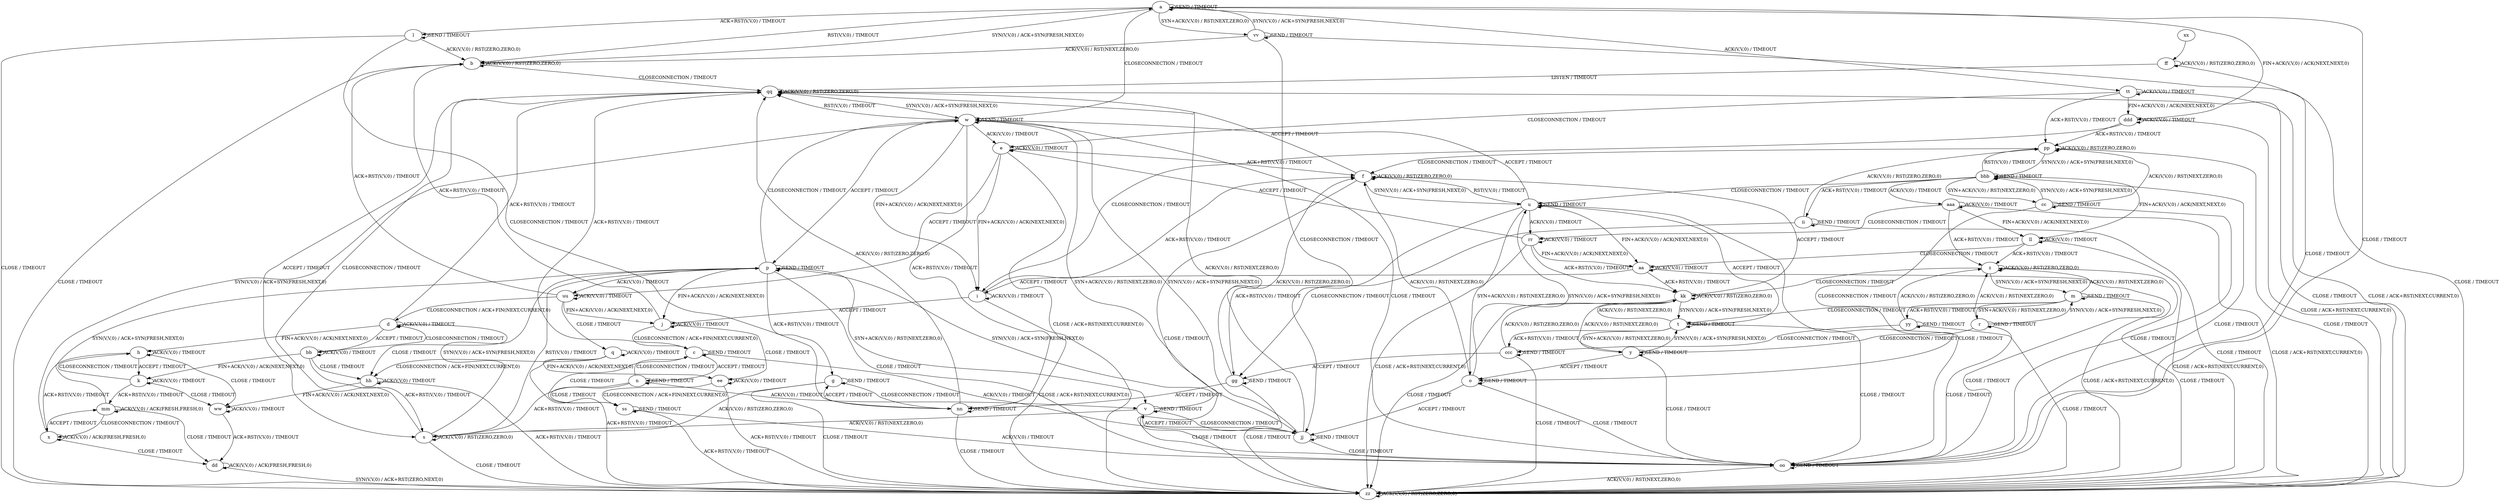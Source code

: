 digraph "" {
	graph ["Incoming time"=11.134807348251343,
		"Outgoing time"=15.783854246139526,
		Output="{'States': 56, 'Transitions': 716, 'Filename': '../results/tcp/TCP_FreeBSD_Server-TCP_FreeBSD_Server-yices-4.dot'}",
		Reference="{'States': 56, 'Transitions': 716, 'Filename': '../subjects/tcp/TCP_FreeBSD_Server.dot'}",
		Solver=yices,
		Updated="{'States': 56, 'Transitions': 716, 'Filename': '../subjects/tcp/TCP_FreeBSD_Server.dot'}",
		"f-measure"=1.0,
		precision=1.0,
		recall=1.0
	];
	a -> a [key=0,
	label="SEND / TIMEOUT"];
a -> b [key=0,
label="RST(V,V,0) / TIMEOUT"];
a -> l [key=0,
label="ACK+RST(V,V,0) / TIMEOUT"];
a -> w [key=0,
label="CLOSECONNECTION / TIMEOUT"];
a -> oo [key=0,
label="CLOSE / TIMEOUT"];
a -> tt [key=0,
label="ACK(V,V,0) / TIMEOUT"];
a -> vv [key=0,
label="SYN+ACK(V,V,0) / RST(NEXT,ZERO,0)"];
a -> ddd [key=0,
label="FIN+ACK(V,V,0) / ACK(NEXT,NEXT,0)"];
b -> a [key=0,
label="SYN(V,V,0) / ACK+SYN(FRESH,NEXT,0)"];
b -> b [key=0,
label="ACK(V,V,0) / RST(ZERO,ZERO,0)"];
b -> qq [key=0,
label="CLOSECONNECTION / TIMEOUT"];
b -> zz [key=0,
label="CLOSE / TIMEOUT"];
c -> c [key=0,
label="SEND / TIMEOUT"];
c -> n [key=0,
label="ACCEPT / TIMEOUT"];
c -> jj [key=0,
label="ACK(V,V,0) / TIMEOUT"];
c -> qq [key=0,
label="ACK+RST(V,V,0) / TIMEOUT"];
c -> ss [key=0,
label="CLOSE / TIMEOUT"];
d -> d [key=0,
label="ACK(V,V,0) / TIMEOUT"];
d -> h [key=0,
label="FIN+ACK(V,V,0) / ACK(NEXT,NEXT,0)"];
d -> bb [key=0,
label="ACCEPT / TIMEOUT"];
d -> hh [key=0,
label="CLOSE / TIMEOUT"];
d -> qq [key=0,
label="ACK+RST(V,V,0) / TIMEOUT"];
e -> e [key=0,
label="ACK(V,V,0) / TIMEOUT"];
e -> f [key=0,
label="ACK+RST(V,V,0) / TIMEOUT"];
e -> i [key=0,
label="FIN+ACK(V,V,0) / ACK(NEXT,NEXT,0)"];
e -> uu [key=0,
label="ACCEPT / TIMEOUT"];
e -> zz [key=0,
label="CLOSE / ACK+RST(NEXT,CURRENT,0)"];
f -> f [key=0,
label="ACK(V,V,0) / RST(ZERO,ZERO,0)"];
f -> u [key=0,
label="SYN(V,V,0) / ACK+SYN(FRESH,NEXT,0)"];
f -> qq [key=0,
label="ACCEPT / TIMEOUT"];
f -> zz [key=0,
label="CLOSE / TIMEOUT"];
g -> g [key=0,
label="SEND / TIMEOUT"];
g -> s [key=0,
label="ACK(V,V,0) / RST(ZERO,ZERO,0)"];
g -> nn [key=0,
label="CLOSECONNECTION / TIMEOUT"];
g -> zz [key=0,
label="CLOSE / TIMEOUT"];
h -> h [key=0,
label="ACK(V,V,0) / TIMEOUT"];
h -> k [key=0,
label="ACCEPT / TIMEOUT"];
h -> x [key=0,
label="ACK+RST(V,V,0) / TIMEOUT"];
h -> ww [key=0,
label="CLOSE / TIMEOUT"];
i -> f [key=0,
label="ACK+RST(V,V,0) / TIMEOUT"];
i -> i [key=0,
label="ACK(V,V,0) / TIMEOUT"];
i -> j [key=0,
label="ACCEPT / TIMEOUT"];
i -> zz [key=0,
label="CLOSE / ACK+RST(NEXT,CURRENT,0)"];
j -> b [key=0,
label="ACK+RST(V,V,0) / TIMEOUT"];
j -> c [key=0,
label="CLOSECONNECTION / ACK+FIN(NEXT,CURRENT,0)"];
j -> j [key=0,
label="ACK(V,V,0) / TIMEOUT"];
j -> ee [key=0,
label="CLOSE / TIMEOUT"];
k -> h [key=0,
label="CLOSECONNECTION / TIMEOUT"];
k -> k [key=0,
label="ACK(V,V,0) / TIMEOUT"];
k -> mm [key=0,
label="ACK+RST(V,V,0) / TIMEOUT"];
k -> ww [key=0,
label="CLOSE / TIMEOUT"];
l -> b [key=0,
label="ACK(V,V,0) / RST(ZERO,ZERO,0)"];
l -> l [key=0,
label="SEND / TIMEOUT"];
l -> nn [key=0,
label="CLOSECONNECTION / TIMEOUT"];
l -> zz [key=0,
label="CLOSE / TIMEOUT"];
m -> m [key=0,
label="SEND / TIMEOUT"];
m -> r [key=0,
label="SYN+ACK(V,V,0) / RST(NEXT,ZERO,0)"];
m -> t [key=0,
label="CLOSECONNECTION / TIMEOUT"];
m -> z [key=0,
label="ACK(V,V,0) / RST(NEXT,ZERO,0)"];
m -> oo [key=0,
label="CLOSE / TIMEOUT"];
m -> yy [key=0,
label="ACK+RST(V,V,0) / TIMEOUT"];
n -> c [key=0,
label="CLOSECONNECTION / TIMEOUT"];
n -> n [key=0,
label="SEND / TIMEOUT"];
n -> s [key=0,
label="ACK+RST(V,V,0) / TIMEOUT"];
n -> v [key=0,
label="ACK(V,V,0) / TIMEOUT"];
n -> ss [key=0,
label="CLOSE / TIMEOUT"];
o -> f [key=0,
label="ACK(V,V,0) / RST(NEXT,ZERO,0)"];
o -> o [key=0,
label="SEND / TIMEOUT"];
o -> u [key=0,
label="SYN(V,V,0) / ACK+SYN(FRESH,NEXT,0)"];
o -> jj [key=0,
label="ACCEPT / TIMEOUT"];
o -> oo [key=0,
label="CLOSE / TIMEOUT"];
p -> g [key=0,
label="ACK+RST(V,V,0) / TIMEOUT"];
p -> j [key=0,
label="FIN+ACK(V,V,0) / ACK(NEXT,NEXT,0)"];
p -> p [key=0,
label="SEND / TIMEOUT"];
p -> s [key=0,
label="RST(V,V,0) / TIMEOUT"];
p -> v [key=0,
label="SYN+ACK(V,V,0) / RST(NEXT,ZERO,0)"];
p -> w [key=0,
label="CLOSECONNECTION / TIMEOUT"];
p -> oo [key=0,
label="CLOSE / TIMEOUT"];
p -> uu [key=0,
label="ACK(V,V,0) / TIMEOUT"];
q -> q [key=0,
label="ACK(V,V,0) / TIMEOUT"];
q -> ee [key=0,
label="FIN+ACK(V,V,0) / ACK(NEXT,NEXT,0)"];
q -> hh [key=0,
label="CLOSECONNECTION / ACK+FIN(NEXT,CURRENT,0)"];
q -> zz [key=0,
label="ACK+RST(V,V,0) / TIMEOUT"];
r -> m [key=0,
label="SYN(V,V,0) / ACK+SYN(FRESH,NEXT,0)"];
r -> r [key=0,
label="SEND / TIMEOUT"];
r -> y [key=0,
label="CLOSECONNECTION / TIMEOUT"];
r -> z [key=0,
label="ACK(V,V,0) / RST(NEXT,ZERO,0)"];
r -> oo [key=0,
label="CLOSE / TIMEOUT"];
s -> p [key=0,
label="SYN(V,V,0) / ACK+SYN(FRESH,NEXT,0)"];
s -> s [key=0,
label="ACK(V,V,0) / RST(ZERO,ZERO,0)"];
s -> qq [key=0,
label="CLOSECONNECTION / TIMEOUT"];
s -> zz [key=0,
label="CLOSE / TIMEOUT"];
t -> t [key=0,
label="SEND / TIMEOUT"];
t -> u [key=0,
label="ACCEPT / TIMEOUT"];
t -> y [key=0,
label="SYN+ACK(V,V,0) / RST(NEXT,ZERO,0)"];
t -> kk [key=0,
label="ACK(V,V,0) / RST(NEXT,ZERO,0)"];
t -> oo [key=0,
label="CLOSE / TIMEOUT"];
t -> ccc [key=0,
label="ACK+RST(V,V,0) / TIMEOUT"];
u -> f [key=0,
label="RST(V,V,0) / TIMEOUT"];
u -> o [key=0,
label="SYN+ACK(V,V,0) / RST(NEXT,ZERO,0)"];
u -> u [key=0,
label="SEND / TIMEOUT"];
u -> w [key=0,
label="ACCEPT / TIMEOUT"];
u -> aa [key=0,
label="FIN+ACK(V,V,0) / ACK(NEXT,NEXT,0)"];
u -> gg [key=0,
label="ACK+RST(V,V,0) / TIMEOUT"];
u -> oo [key=0,
label="CLOSE / TIMEOUT"];
u -> rr [key=0,
label="ACK(V,V,0) / TIMEOUT"];
v -> p [key=0,
label="SYN(V,V,0) / ACK+SYN(FRESH,NEXT,0)"];
v -> s [key=0,
label="ACK(V,V,0) / RST(NEXT,ZERO,0)"];
v -> v [key=0,
label="SEND / TIMEOUT"];
v -> jj [key=0,
label="CLOSECONNECTION / TIMEOUT"];
v -> oo [key=0,
label="CLOSE / TIMEOUT"];
w -> e [key=0,
label="ACK(V,V,0) / TIMEOUT"];
w -> i [key=0,
label="FIN+ACK(V,V,0) / ACK(NEXT,NEXT,0)"];
w -> p [key=0,
label="ACCEPT / TIMEOUT"];
w -> w [key=0,
label="SEND / TIMEOUT"];
w -> jj [key=0,
label="SYN+ACK(V,V,0) / RST(NEXT,ZERO,0)"];
w -> nn [key=0,
label="ACK+RST(V,V,0) / TIMEOUT"];
w -> oo [key=0,
label="CLOSE / TIMEOUT"];
w -> qq [key=0,
label="RST(V,V,0) / TIMEOUT"];
x -> w [key=0,
label="SYN(V,V,0) / ACK+SYN(FRESH,NEXT,0)"];
x -> x [key=0,
label="ACK(V,V,0) / ACK(FRESH,FRESH,0)"];
x -> dd [key=0,
label="CLOSE / TIMEOUT"];
x -> mm [key=0,
label="ACCEPT / TIMEOUT"];
y -> o [key=0,
label="ACCEPT / TIMEOUT"];
y -> t [key=0,
label="SYN(V,V,0) / ACK+SYN(FRESH,NEXT,0)"];
y -> y [key=0,
label="SEND / TIMEOUT"];
y -> kk [key=0,
label="ACK(V,V,0) / RST(NEXT,ZERO,0)"];
y -> oo [key=0,
label="CLOSE / TIMEOUT"];
z -> m [key=0,
label="SYN(V,V,0) / ACK+SYN(FRESH,NEXT,0)"];
z -> z [key=0,
label="ACK(V,V,0) / RST(ZERO,ZERO,0)"];
z -> kk [key=0,
label="CLOSECONNECTION / TIMEOUT"];
z -> zz [key=0,
label="CLOSE / TIMEOUT"];
aa -> i [key=0,
label="ACCEPT / TIMEOUT"];
aa -> aa [key=0,
label="ACK(V,V,0) / TIMEOUT"];
aa -> kk [key=0,
label="ACK+RST(V,V,0) / TIMEOUT"];
aa -> zz [key=0,
label="CLOSE / ACK+RST(NEXT,CURRENT,0)"];
bb -> d [key=0,
label="CLOSECONNECTION / TIMEOUT"];
bb -> k [key=0,
label="FIN+ACK(V,V,0) / ACK(NEXT,NEXT,0)"];
bb -> s [key=0,
label="ACK+RST(V,V,0) / TIMEOUT"];
bb -> bb [key=0,
label="ACK(V,V,0) / TIMEOUT"];
bb -> hh [key=0,
label="CLOSE / TIMEOUT"];
cc -> o [key=0,
label="CLOSECONNECTION / TIMEOUT"];
cc -> cc [key=0,
label="SEND / TIMEOUT"];
cc -> oo [key=0,
label="CLOSE / TIMEOUT"];
cc -> pp [key=0,
label="ACK(V,V,0) / RST(NEXT,ZERO,0)"];
cc -> bbb [key=0,
label="SYN(V,V,0) / ACK+SYN(FRESH,NEXT,0)"];
dd -> dd [key=0,
label="ACK(V,V,0) / ACK(FRESH,FRESH,0)"];
dd -> zz [key=0,
label="SYN(V,V,0) / ACK+RST(ZERO,NEXT,0)"];
ee -> ee [key=0,
label="ACK(V,V,0) / TIMEOUT"];
ee -> ss [key=0,
label="CLOSECONNECTION / ACK+FIN(NEXT,CURRENT,0)"];
ee -> zz [key=0,
label="ACK+RST(V,V,0) / TIMEOUT"];
ff -> ff [key=0,
label="ACK(V,V,0) / RST(ZERO,ZERO,0)"];
ff -> qq [key=0,
label="LISTEN / TIMEOUT"];
ff -> zz [key=0,
label="CLOSE / TIMEOUT"];
gg -> f [key=0,
label="ACK(V,V,0) / RST(ZERO,ZERO,0)"];
gg -> gg [key=0,
label="SEND / TIMEOUT"];
gg -> nn [key=0,
label="ACCEPT / TIMEOUT"];
gg -> zz [key=0,
label="CLOSE / TIMEOUT"];
hh -> hh [key=0,
label="ACK(V,V,0) / TIMEOUT"];
hh -> ww [key=0,
label="FIN+ACK(V,V,0) / ACK(NEXT,NEXT,0)"];
hh -> zz [key=0,
label="ACK+RST(V,V,0) / TIMEOUT"];
ii -> gg [key=0,
label="CLOSECONNECTION / TIMEOUT"];
ii -> ii [key=0,
label="SEND / TIMEOUT"];
ii -> pp [key=0,
label="ACK(V,V,0) / RST(ZERO,ZERO,0)"];
ii -> zz [key=0,
label="CLOSE / TIMEOUT"];
jj -> v [key=0,
label="ACCEPT / TIMEOUT"];
jj -> w [key=0,
label="SYN(V,V,0) / ACK+SYN(FRESH,NEXT,0)"];
jj -> jj [key=0,
label="SEND / TIMEOUT"];
jj -> oo [key=0,
label="CLOSE / TIMEOUT"];
jj -> qq [key=0,
label="ACK(V,V,0) / RST(NEXT,ZERO,0)"];
kk -> f [key=0,
label="ACCEPT / TIMEOUT"];
kk -> t [key=0,
label="SYN(V,V,0) / ACK+SYN(FRESH,NEXT,0)"];
kk -> kk [key=0,
label="ACK(V,V,0) / RST(ZERO,ZERO,0)"];
kk -> zz [key=0,
label="CLOSE / TIMEOUT"];
ll -> z [key=0,
label="ACK+RST(V,V,0) / TIMEOUT"];
ll -> aa [key=0,
label="CLOSECONNECTION / TIMEOUT"];
ll -> ll [key=0,
label="ACK(V,V,0) / TIMEOUT"];
ll -> zz [key=0,
label="CLOSE / ACK+RST(NEXT,CURRENT,0)"];
mm -> p [key=0,
label="SYN(V,V,0) / ACK+SYN(FRESH,NEXT,0)"];
mm -> x [key=0,
label="CLOSECONNECTION / TIMEOUT"];
mm -> dd [key=0,
label="CLOSE / TIMEOUT"];
mm -> mm [key=0,
label="ACK(V,V,0) / ACK(FRESH,FRESH,0)"];
nn -> g [key=0,
label="ACCEPT / TIMEOUT"];
nn -> nn [key=0,
label="SEND / TIMEOUT"];
nn -> qq [key=0,
label="ACK(V,V,0) / RST(ZERO,ZERO,0)"];
nn -> zz [key=0,
label="CLOSE / TIMEOUT"];
oo -> oo [key=0,
label="SEND / TIMEOUT"];
oo -> zz [key=0,
label="ACK(V,V,0) / RST(NEXT,ZERO,0)"];
pp -> f [key=0,
label="CLOSECONNECTION / TIMEOUT"];
pp -> pp [key=0,
label="ACK(V,V,0) / RST(ZERO,ZERO,0)"];
pp -> zz [key=0,
label="CLOSE / TIMEOUT"];
pp -> bbb [key=0,
label="SYN(V,V,0) / ACK+SYN(FRESH,NEXT,0)"];
qq -> s [key=0,
label="ACCEPT / TIMEOUT"];
qq -> w [key=0,
label="SYN(V,V,0) / ACK+SYN(FRESH,NEXT,0)"];
qq -> qq [key=0,
label="ACK(V,V,0) / RST(ZERO,ZERO,0)"];
qq -> zz [key=0,
label="CLOSE / TIMEOUT"];
rr -> e [key=0,
label="ACCEPT / TIMEOUT"];
rr -> aa [key=0,
label="FIN+ACK(V,V,0) / ACK(NEXT,NEXT,0)"];
rr -> kk [key=0,
label="ACK+RST(V,V,0) / TIMEOUT"];
rr -> rr [key=0,
label="ACK(V,V,0) / TIMEOUT"];
rr -> zz [key=0,
label="CLOSE / ACK+RST(NEXT,CURRENT,0)"];
ss -> oo [key=0,
label="ACK(V,V,0) / TIMEOUT"];
ss -> ss [key=0,
label="SEND / TIMEOUT"];
ss -> zz [key=0,
label="ACK+RST(V,V,0) / TIMEOUT"];
tt -> e [key=0,
label="CLOSECONNECTION / TIMEOUT"];
tt -> pp [key=0,
label="ACK+RST(V,V,0) / TIMEOUT"];
tt -> tt [key=0,
label="ACK(V,V,0) / TIMEOUT"];
tt -> zz [key=0,
label="CLOSE / ACK+RST(NEXT,CURRENT,0)"];
tt -> ddd [key=0,
label="FIN+ACK(V,V,0) / ACK(NEXT,NEXT,0)"];
uu -> b [key=0,
label="ACK+RST(V,V,0) / TIMEOUT"];
uu -> d [key=0,
label="CLOSECONNECTION / ACK+FIN(NEXT,CURRENT,0)"];
uu -> j [key=0,
label="FIN+ACK(V,V,0) / ACK(NEXT,NEXT,0)"];
uu -> q [key=0,
label="CLOSE / TIMEOUT"];
uu -> uu [key=0,
label="ACK(V,V,0) / TIMEOUT"];
vv -> a [key=0,
label="SYN(V,V,0) / ACK+SYN(FRESH,NEXT,0)"];
vv -> b [key=0,
label="ACK(V,V,0) / RST(NEXT,ZERO,0)"];
vv -> jj [key=0,
label="CLOSECONNECTION / TIMEOUT"];
vv -> oo [key=0,
label="CLOSE / TIMEOUT"];
vv -> vv [key=0,
label="SEND / TIMEOUT"];
ww -> dd [key=0,
label="ACK+RST(V,V,0) / TIMEOUT"];
ww -> ww [key=0,
label="ACK(V,V,0) / TIMEOUT"];
xx -> ff [key=0];
yy -> z [key=0,
label="ACK(V,V,0) / RST(ZERO,ZERO,0)"];
yy -> yy [key=0,
label="SEND / TIMEOUT"];
yy -> zz [key=0,
label="CLOSE / TIMEOUT"];
yy -> ccc [key=0,
label="CLOSECONNECTION / TIMEOUT"];
zz -> zz [key=0,
label="ACK(V,V,0) / RST(ZERO,ZERO,0)"];
aaa -> z [key=0,
label="ACK+RST(V,V,0) / TIMEOUT"];
aaa -> ll [key=0,
label="FIN+ACK(V,V,0) / ACK(NEXT,NEXT,0)"];
aaa -> rr [key=0,
label="CLOSECONNECTION / TIMEOUT"];
aaa -> zz [key=0,
label="CLOSE / ACK+RST(NEXT,CURRENT,0)"];
aaa -> aaa [key=0,
label="ACK(V,V,0) / TIMEOUT"];
bbb -> u [key=0,
label="CLOSECONNECTION / TIMEOUT"];
bbb -> cc [key=0,
label="SYN+ACK(V,V,0) / RST(NEXT,ZERO,0)"];
bbb -> ii [key=0,
label="ACK+RST(V,V,0) / TIMEOUT"];
bbb -> ll [key=0,
label="FIN+ACK(V,V,0) / ACK(NEXT,NEXT,0)"];
bbb -> oo [key=0,
label="CLOSE / TIMEOUT"];
bbb -> pp [key=0,
label="RST(V,V,0) / TIMEOUT"];
bbb -> aaa [key=0,
label="ACK(V,V,0) / TIMEOUT"];
bbb -> bbb [key=0,
label="SEND / TIMEOUT"];
ccc -> gg [key=0,
label="ACCEPT / TIMEOUT"];
ccc -> kk [key=0,
label="ACK(V,V,0) / RST(ZERO,ZERO,0)"];
ccc -> zz [key=0,
label="CLOSE / TIMEOUT"];
ccc -> ccc [key=0,
label="SEND / TIMEOUT"];
ddd -> i [key=0,
label="CLOSECONNECTION / TIMEOUT"];
ddd -> pp [key=0,
label="ACK+RST(V,V,0) / TIMEOUT"];
ddd -> zz [key=0,
label="CLOSE / ACK+RST(NEXT,CURRENT,0)"];
ddd -> ddd [key=0,
label="ACK(V,V,0) / TIMEOUT"];
}
